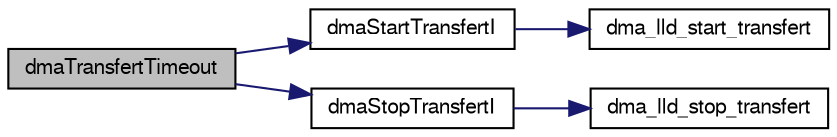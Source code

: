 digraph "dmaTransfertTimeout"
{
  edge [fontname="FreeSans",fontsize="10",labelfontname="FreeSans",labelfontsize="10"];
  node [fontname="FreeSans",fontsize="10",shape=record];
  rankdir="LR";
  Node1 [label="dmaTransfertTimeout",height=0.2,width=0.4,color="black", fillcolor="grey75", style="filled", fontcolor="black"];
  Node1 -> Node2 [color="midnightblue",fontsize="10",style="solid",fontname="FreeSans"];
  Node2 [label="dmaStartTransfertI",height=0.2,width=0.4,color="black", fillcolor="white", style="filled",URL="$hal__stm32__dma_8c.html#a572bb7d0ec656fb7a86d18f319b43db8",tooltip="Starts a DMA transaction. "];
  Node2 -> Node3 [color="midnightblue",fontsize="10",style="solid",fontname="FreeSans"];
  Node3 [label="dma_lld_start_transfert",height=0.2,width=0.4,color="black", fillcolor="white", style="filled",URL="$hal__stm32__dma_8c.html#aca730123d24b378683330626bd0f7603",tooltip="Starts a DMA transaction. "];
  Node1 -> Node4 [color="midnightblue",fontsize="10",style="solid",fontname="FreeSans"];
  Node4 [label="dmaStopTransfertI",height=0.2,width=0.4,color="black", fillcolor="white", style="filled",URL="$hal__stm32__dma_8c.html#ac2bef3d2e495afefdd5fb7585e9ebf81",tooltip="Stops an ongoing transaction. "];
  Node4 -> Node5 [color="midnightblue",fontsize="10",style="solid",fontname="FreeSans"];
  Node5 [label="dma_lld_stop_transfert",height=0.2,width=0.4,color="black", fillcolor="white", style="filled",URL="$hal__stm32__dma_8c.html#ab2d180e5adb10579b0b032987f338d33",tooltip="Stops an ongoing transaction. "];
}
